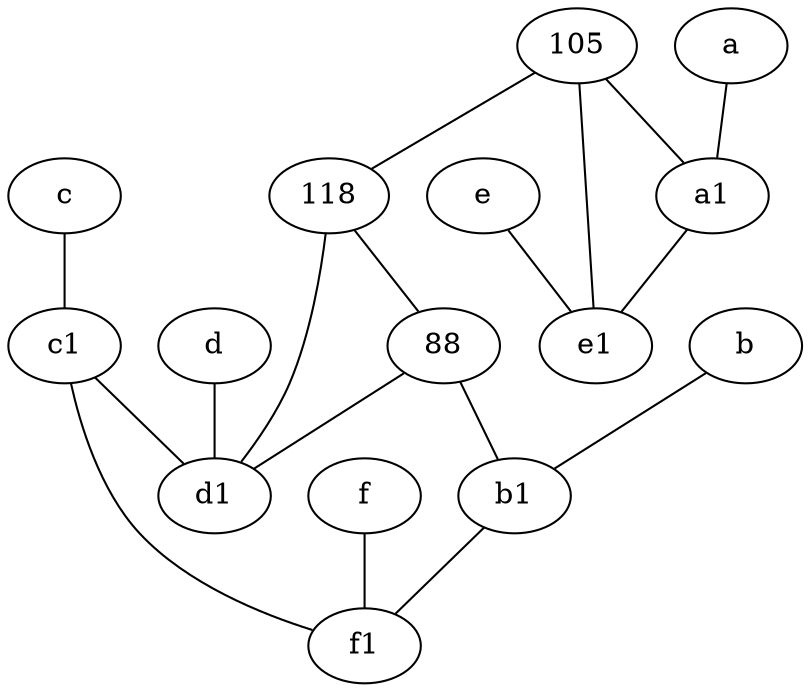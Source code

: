 graph {
	node [labelfontsize=50]
	b1 [labelfontsize=50 pos="9,4!"]
	c1 [labelfontsize=50 pos="4.5,3!"]
	105 [labelfontsize=50]
	b [labelfontsize=50 pos="10,4!"]
	d [labelfontsize=50 pos="2,5!"]
	c [labelfontsize=50 pos="4.5,2!"]
	a [labelfontsize=50 pos="8,2!"]
	118 [labelfontsize=50]
	e1 [labelfontsize=50 pos="7,7!"]
	88 [labelfontsize=50]
	e [labelfontsize=50 pos="7,9!"]
	f [labelfontsize=50 pos="3,9!"]
	a1 [labelfontsize=50 pos="8,3!"]
	d1 [labelfontsize=50 pos="3,5!"]
	f1 [labelfontsize=50 pos="3,8!"]
	c1 -- d1
	e -- e1
	c -- c1
	f -- f1
	105 -- 118
	105 -- e1
	d -- d1
	118 -- 88
	105 -- a1
	118 -- d1
	88 -- d1
	b -- b1
	b1 -- f1
	a1 -- e1
	c1 -- f1
	a -- a1
	88 -- b1
}
